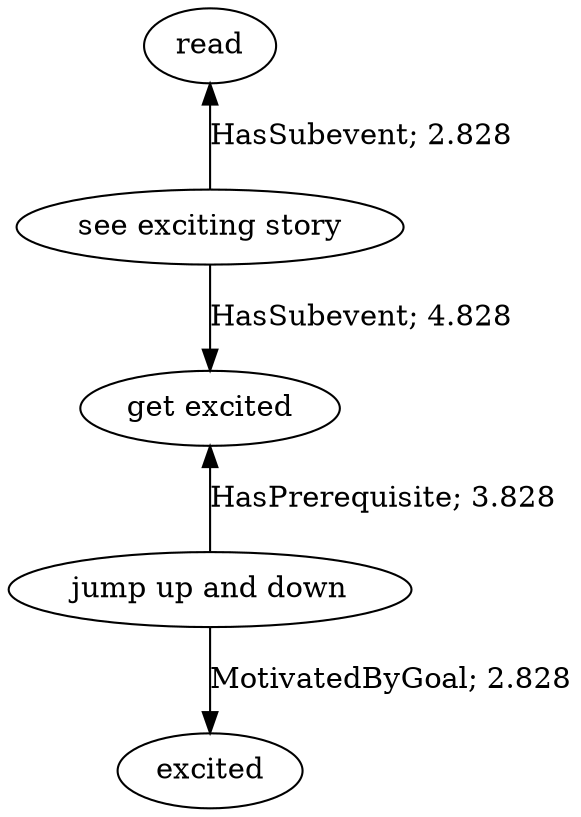 // The path the concepts from "read" to "excited".Path Length: 4; Weight Sum: 14.31370849898476; Average Weight: 3.57842712474619
digraph "5_a---read-excited---PLen4_WSum14.314_WAvg3.578" {
	0 [label=read]
	1 [label="see exciting story"]
	2 [label="get excited"]
	3 [label="jump up and down"]
	4 [label=excited]
	0 -> 1 [label="HasSubevent; 2.828" dir=back weight=2.828]
	1 -> 2 [label="HasSubevent; 4.828" dir=forward weight=4.828]
	2 -> 3 [label="HasPrerequisite; 3.828" dir=back weight=3.828]
	3 -> 4 [label="MotivatedByGoal; 2.828" dir=forward weight=2.828]
}
